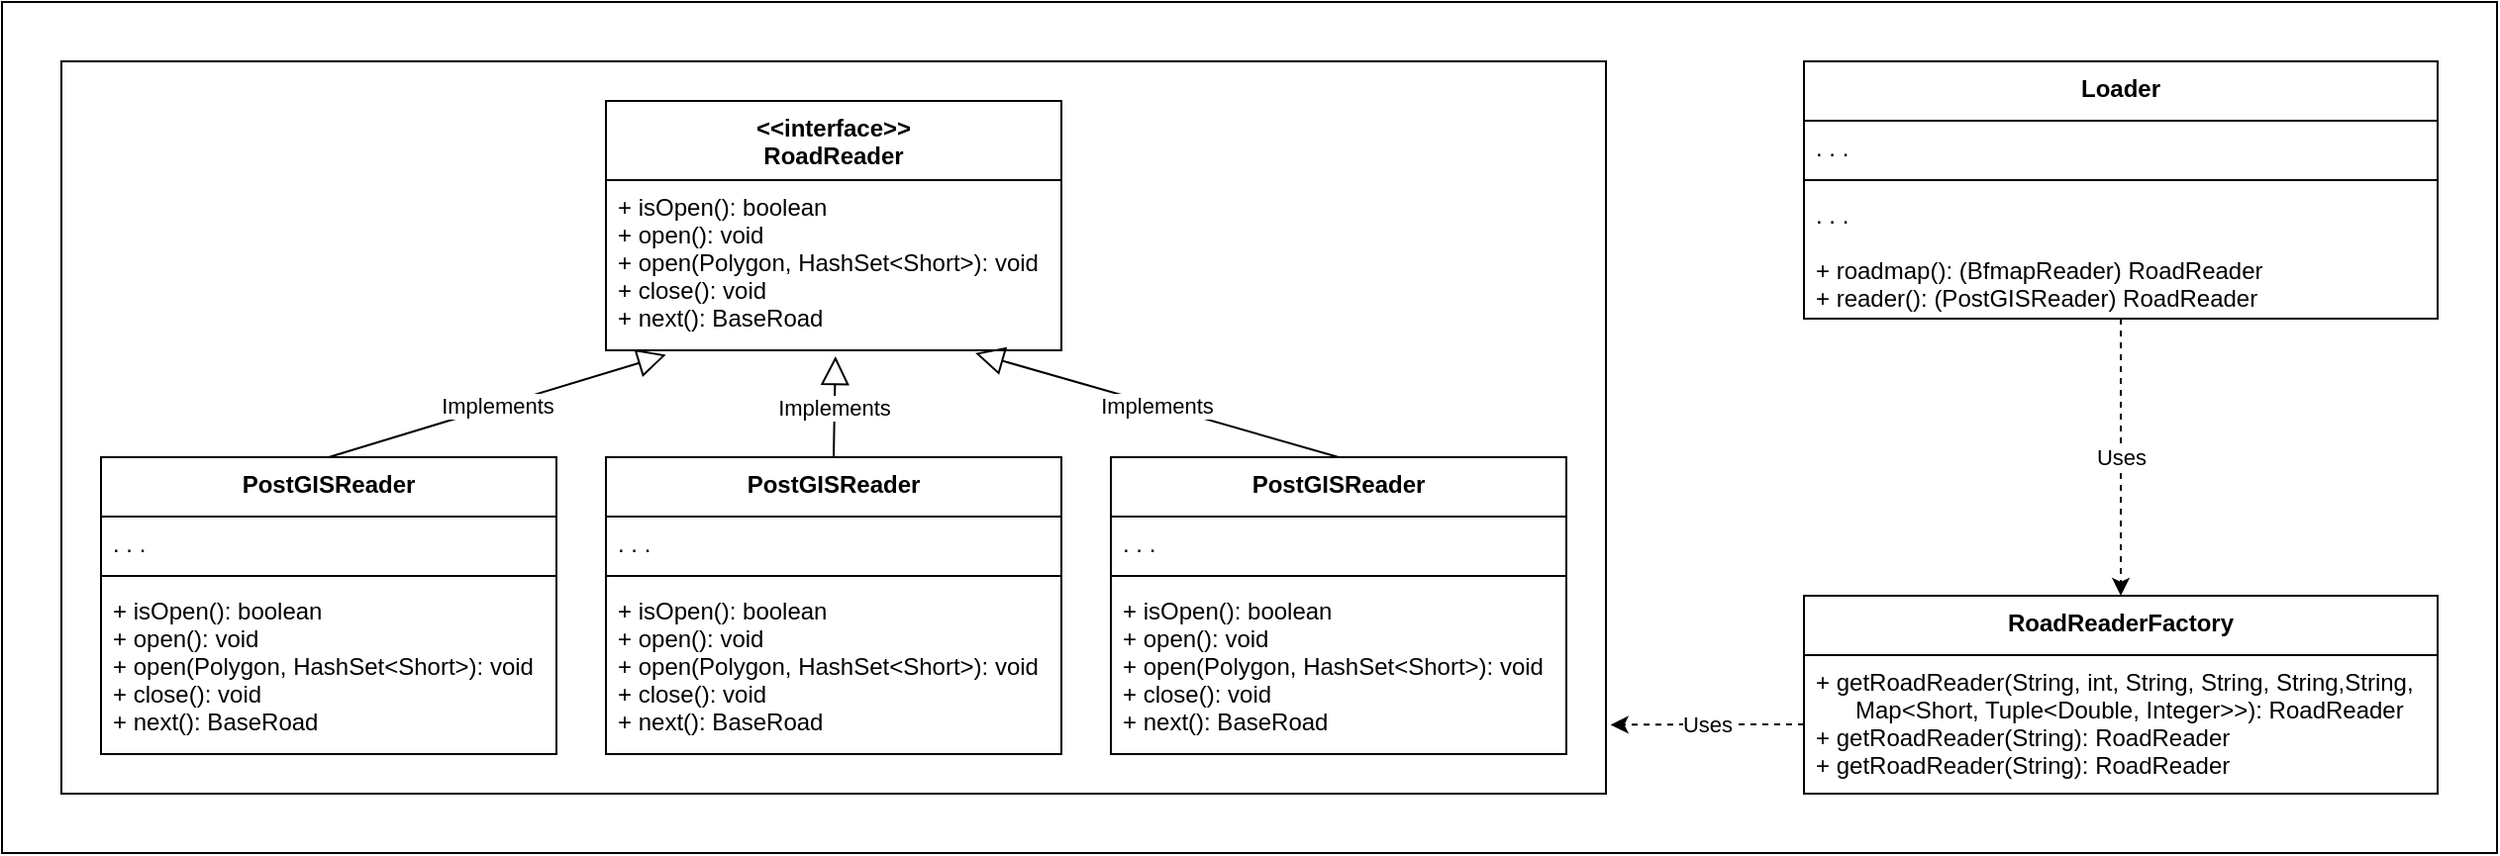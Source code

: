 <mxfile>
    <diagram id="h8f5nLS42OE4RTQgzktA" name="Page-1">
        <mxGraphModel dx="2479" dy="709" grid="1" gridSize="10" guides="1" tooltips="1" connect="1" arrows="1" fold="1" page="1" pageScale="1" pageWidth="850" pageHeight="1100" math="0" shadow="0">
            <root>
                <mxCell id="0"/>
                <mxCell id="1" parent="0"/>
                <mxCell id="89" value="" style="rounded=0;whiteSpace=wrap;html=1;align=center;" vertex="1" parent="1">
                    <mxGeometry x="-70" y="10" width="1260" height="430" as="geometry"/>
                </mxCell>
                <mxCell id="51" value="" style="rounded=0;whiteSpace=wrap;html=1;align=center;" vertex="1" parent="1">
                    <mxGeometry x="-40" y="40" width="780" height="370" as="geometry"/>
                </mxCell>
                <mxCell id="52" value="&lt;&lt;interface&gt;&gt;&#10;RoadReader" style="swimlane;fontStyle=1;align=center;verticalAlign=top;childLayout=stackLayout;horizontal=1;startSize=40;horizontalStack=0;resizeParent=1;resizeParentMax=0;resizeLast=0;collapsible=1;marginBottom=0;" vertex="1" parent="1">
                    <mxGeometry x="235" y="60" width="230" height="126" as="geometry"/>
                </mxCell>
                <mxCell id="55" value="+ isOpen(): boolean&#10;+ open(): void&#10;+ open(Polygon, HashSet&lt;Short&gt;): void&#10;+ close(): void&#10;+ next(): BaseRoad" style="text;strokeColor=none;fillColor=none;align=left;verticalAlign=top;spacingLeft=4;spacingRight=4;overflow=hidden;rotatable=0;points=[[0,0.5],[1,0.5]];portConstraint=eastwest;" vertex="1" parent="52">
                    <mxGeometry y="40" width="230" height="86" as="geometry"/>
                </mxCell>
                <mxCell id="56" value="Implements" style="rounded=0;orthogonalLoop=1;jettySize=auto;html=1;exitX=0.5;exitY=0;exitDx=0;exitDy=0;endArrow=block;endFill=0;endSize=12;entryX=0.132;entryY=1.026;entryDx=0;entryDy=0;entryPerimeter=0;" edge="1" parent="1" source="57" target="55">
                    <mxGeometry relative="1" as="geometry"/>
                </mxCell>
                <mxCell id="57" value="PostGISReader" style="swimlane;fontStyle=1;align=center;verticalAlign=top;childLayout=stackLayout;horizontal=1;startSize=30;horizontalStack=0;resizeParent=1;resizeParentMax=0;resizeLast=0;collapsible=1;marginBottom=0;" vertex="1" parent="1">
                    <mxGeometry x="-20" y="240" width="230" height="150" as="geometry"/>
                </mxCell>
                <mxCell id="58" value=". . ." style="text;strokeColor=none;fillColor=none;align=left;verticalAlign=top;spacingLeft=4;spacingRight=4;overflow=hidden;rotatable=0;points=[[0,0.5],[1,0.5]];portConstraint=eastwest;" vertex="1" parent="57">
                    <mxGeometry y="30" width="230" height="26" as="geometry"/>
                </mxCell>
                <mxCell id="59" value="" style="line;strokeWidth=1;fillColor=none;align=left;verticalAlign=middle;spacingTop=-1;spacingLeft=3;spacingRight=3;rotatable=0;labelPosition=right;points=[];portConstraint=eastwest;" vertex="1" parent="57">
                    <mxGeometry y="56" width="230" height="8" as="geometry"/>
                </mxCell>
                <mxCell id="60" value="+ isOpen(): boolean&#10;+ open(): void&#10;+ open(Polygon, HashSet&lt;Short&gt;): void&#10;+ close(): void&#10;+ next(): BaseRoad" style="text;strokeColor=none;fillColor=none;align=left;verticalAlign=top;spacingLeft=4;spacingRight=4;overflow=hidden;rotatable=0;points=[[0,0.5],[1,0.5]];portConstraint=eastwest;" vertex="1" parent="57">
                    <mxGeometry y="64" width="230" height="86" as="geometry"/>
                </mxCell>
                <mxCell id="61" value="Implements" style="rounded=0;orthogonalLoop=1;jettySize=auto;html=1;exitX=0.5;exitY=0;exitDx=0;exitDy=0;endArrow=block;endFill=0;endSize=12;entryX=0.811;entryY=1.016;entryDx=0;entryDy=0;entryPerimeter=0;" edge="1" parent="1" source="80" target="55">
                    <mxGeometry relative="1" as="geometry">
                        <mxPoint x="520" y="240" as="sourcePoint"/>
                        <mxPoint x="420" y="190" as="targetPoint"/>
                    </mxGeometry>
                </mxCell>
                <mxCell id="66" value="RoadReaderFactory" style="swimlane;fontStyle=1;align=center;verticalAlign=top;childLayout=stackLayout;horizontal=1;startSize=30;horizontalStack=0;resizeParent=1;resizeParentMax=0;resizeLast=0;collapsible=1;marginBottom=0;" vertex="1" parent="1">
                    <mxGeometry x="840" y="310" width="320" height="100" as="geometry"/>
                </mxCell>
                <mxCell id="69" value="+ getRoadReader(String, int, String, String, String,String, &#10;      Map&lt;Short, Tuple&lt;Double, Integer&gt;&gt;): RoadReader&#10;+ getRoadReader(String): RoadReader&#10;+ getRoadReader(String): RoadReader" style="text;strokeColor=none;fillColor=none;align=left;verticalAlign=top;spacingLeft=4;spacingRight=4;overflow=hidden;rotatable=0;points=[[0,0.5],[1,0.5]];portConstraint=eastwest;" vertex="1" parent="66">
                    <mxGeometry y="30" width="320" height="70" as="geometry"/>
                </mxCell>
                <mxCell id="70" value="Uses" style="edgeStyle=none;rounded=0;orthogonalLoop=1;jettySize=auto;html=1;entryX=0.5;entryY=0;entryDx=0;entryDy=0;endArrow=classic;endFill=1;endSize=6;dashed=1;" edge="1" parent="1" source="71" target="66">
                    <mxGeometry relative="1" as="geometry"/>
                </mxCell>
                <mxCell id="71" value="Loader" style="swimlane;fontStyle=1;align=center;verticalAlign=top;childLayout=stackLayout;horizontal=1;startSize=30;horizontalStack=0;resizeParent=1;resizeParentMax=0;resizeLast=0;collapsible=1;marginBottom=0;" vertex="1" parent="1">
                    <mxGeometry x="840" y="40" width="320" height="130" as="geometry"/>
                </mxCell>
                <mxCell id="72" value=". . ." style="text;strokeColor=none;fillColor=none;align=left;verticalAlign=top;spacingLeft=4;spacingRight=4;overflow=hidden;rotatable=0;points=[[0,0.5],[1,0.5]];portConstraint=eastwest;" vertex="1" parent="71">
                    <mxGeometry y="30" width="320" height="26" as="geometry"/>
                </mxCell>
                <mxCell id="73" value="" style="line;strokeWidth=1;fillColor=none;align=left;verticalAlign=middle;spacingTop=-1;spacingLeft=3;spacingRight=3;rotatable=0;labelPosition=right;points=[];portConstraint=eastwest;" vertex="1" parent="71">
                    <mxGeometry y="56" width="320" height="8" as="geometry"/>
                </mxCell>
                <mxCell id="74" value=". . .&#10;&#10;+ roadmap(): (BfmapReader) RoadReader&#10;+ reader(): (PostGISReader) RoadReader" style="text;strokeColor=none;fillColor=none;align=left;verticalAlign=top;spacingLeft=4;spacingRight=4;overflow=hidden;rotatable=0;points=[[0,0.5],[1,0.5]];portConstraint=eastwest;" vertex="1" parent="71">
                    <mxGeometry y="64" width="320" height="66" as="geometry"/>
                </mxCell>
                <mxCell id="76" value="PostGISReader" style="swimlane;fontStyle=1;align=center;verticalAlign=top;childLayout=stackLayout;horizontal=1;startSize=30;horizontalStack=0;resizeParent=1;resizeParentMax=0;resizeLast=0;collapsible=1;marginBottom=0;" vertex="1" parent="1">
                    <mxGeometry x="235" y="240" width="230" height="150" as="geometry"/>
                </mxCell>
                <mxCell id="77" value=". . ." style="text;strokeColor=none;fillColor=none;align=left;verticalAlign=top;spacingLeft=4;spacingRight=4;overflow=hidden;rotatable=0;points=[[0,0.5],[1,0.5]];portConstraint=eastwest;" vertex="1" parent="76">
                    <mxGeometry y="30" width="230" height="26" as="geometry"/>
                </mxCell>
                <mxCell id="78" value="" style="line;strokeWidth=1;fillColor=none;align=left;verticalAlign=middle;spacingTop=-1;spacingLeft=3;spacingRight=3;rotatable=0;labelPosition=right;points=[];portConstraint=eastwest;" vertex="1" parent="76">
                    <mxGeometry y="56" width="230" height="8" as="geometry"/>
                </mxCell>
                <mxCell id="79" value="+ isOpen(): boolean&#10;+ open(): void&#10;+ open(Polygon, HashSet&lt;Short&gt;): void&#10;+ close(): void&#10;+ next(): BaseRoad" style="text;strokeColor=none;fillColor=none;align=left;verticalAlign=top;spacingLeft=4;spacingRight=4;overflow=hidden;rotatable=0;points=[[0,0.5],[1,0.5]];portConstraint=eastwest;" vertex="1" parent="76">
                    <mxGeometry y="64" width="230" height="86" as="geometry"/>
                </mxCell>
                <mxCell id="80" value="PostGISReader" style="swimlane;fontStyle=1;align=center;verticalAlign=top;childLayout=stackLayout;horizontal=1;startSize=30;horizontalStack=0;resizeParent=1;resizeParentMax=0;resizeLast=0;collapsible=1;marginBottom=0;" vertex="1" parent="1">
                    <mxGeometry x="490" y="240" width="230" height="150" as="geometry"/>
                </mxCell>
                <mxCell id="81" value=". . ." style="text;strokeColor=none;fillColor=none;align=left;verticalAlign=top;spacingLeft=4;spacingRight=4;overflow=hidden;rotatable=0;points=[[0,0.5],[1,0.5]];portConstraint=eastwest;" vertex="1" parent="80">
                    <mxGeometry y="30" width="230" height="26" as="geometry"/>
                </mxCell>
                <mxCell id="82" value="" style="line;strokeWidth=1;fillColor=none;align=left;verticalAlign=middle;spacingTop=-1;spacingLeft=3;spacingRight=3;rotatable=0;labelPosition=right;points=[];portConstraint=eastwest;" vertex="1" parent="80">
                    <mxGeometry y="56" width="230" height="8" as="geometry"/>
                </mxCell>
                <mxCell id="83" value="+ isOpen(): boolean&#10;+ open(): void&#10;+ open(Polygon, HashSet&lt;Short&gt;): void&#10;+ close(): void&#10;+ next(): BaseRoad" style="text;strokeColor=none;fillColor=none;align=left;verticalAlign=top;spacingLeft=4;spacingRight=4;overflow=hidden;rotatable=0;points=[[0,0.5],[1,0.5]];portConstraint=eastwest;" vertex="1" parent="80">
                    <mxGeometry y="64" width="230" height="86" as="geometry"/>
                </mxCell>
                <mxCell id="84" value="Implements" style="rounded=0;orthogonalLoop=1;jettySize=auto;html=1;exitX=0.5;exitY=0;exitDx=0;exitDy=0;endArrow=block;endFill=0;endSize=12;entryX=0.504;entryY=1.035;entryDx=0;entryDy=0;entryPerimeter=0;" edge="1" parent="1" source="76" target="55">
                    <mxGeometry relative="1" as="geometry">
                        <mxPoint x="366.15" y="240" as="sourcePoint"/>
                        <mxPoint x="289.996" y="186" as="targetPoint"/>
                    </mxGeometry>
                </mxCell>
                <mxCell id="85" value="Uses" style="edgeStyle=orthogonalEdgeStyle;rounded=0;orthogonalLoop=1;jettySize=auto;html=1;exitX=0;exitY=0.5;exitDx=0;exitDy=0;entryX=1.003;entryY=0.906;entryDx=0;entryDy=0;entryPerimeter=0;dashed=1;" edge="1" parent="1" source="69" target="51">
                    <mxGeometry relative="1" as="geometry"/>
                </mxCell>
            </root>
        </mxGraphModel>
    </diagram>
</mxfile>